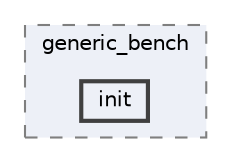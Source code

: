 digraph "external/taskflow/3rd-party/eigen-3.3.7/bench/btl/generic_bench/init"
{
 // LATEX_PDF_SIZE
  bgcolor="transparent";
  edge [fontname=Helvetica,fontsize=10,labelfontname=Helvetica,labelfontsize=10];
  node [fontname=Helvetica,fontsize=10,shape=box,height=0.2,width=0.4];
  compound=true
  subgraph clusterdir_67b07a53b6f43e6e09846caa95aa8959 {
    graph [ bgcolor="#edf0f7", pencolor="grey50", label="generic_bench", fontname=Helvetica,fontsize=10 style="filled,dashed", URL="dir_67b07a53b6f43e6e09846caa95aa8959.html",tooltip=""]
  dir_2d53c6637822db021bc53ad702c3f8f1 [label="init", fillcolor="#edf0f7", color="grey25", style="filled,bold", URL="dir_2d53c6637822db021bc53ad702c3f8f1.html",tooltip=""];
  }
}
